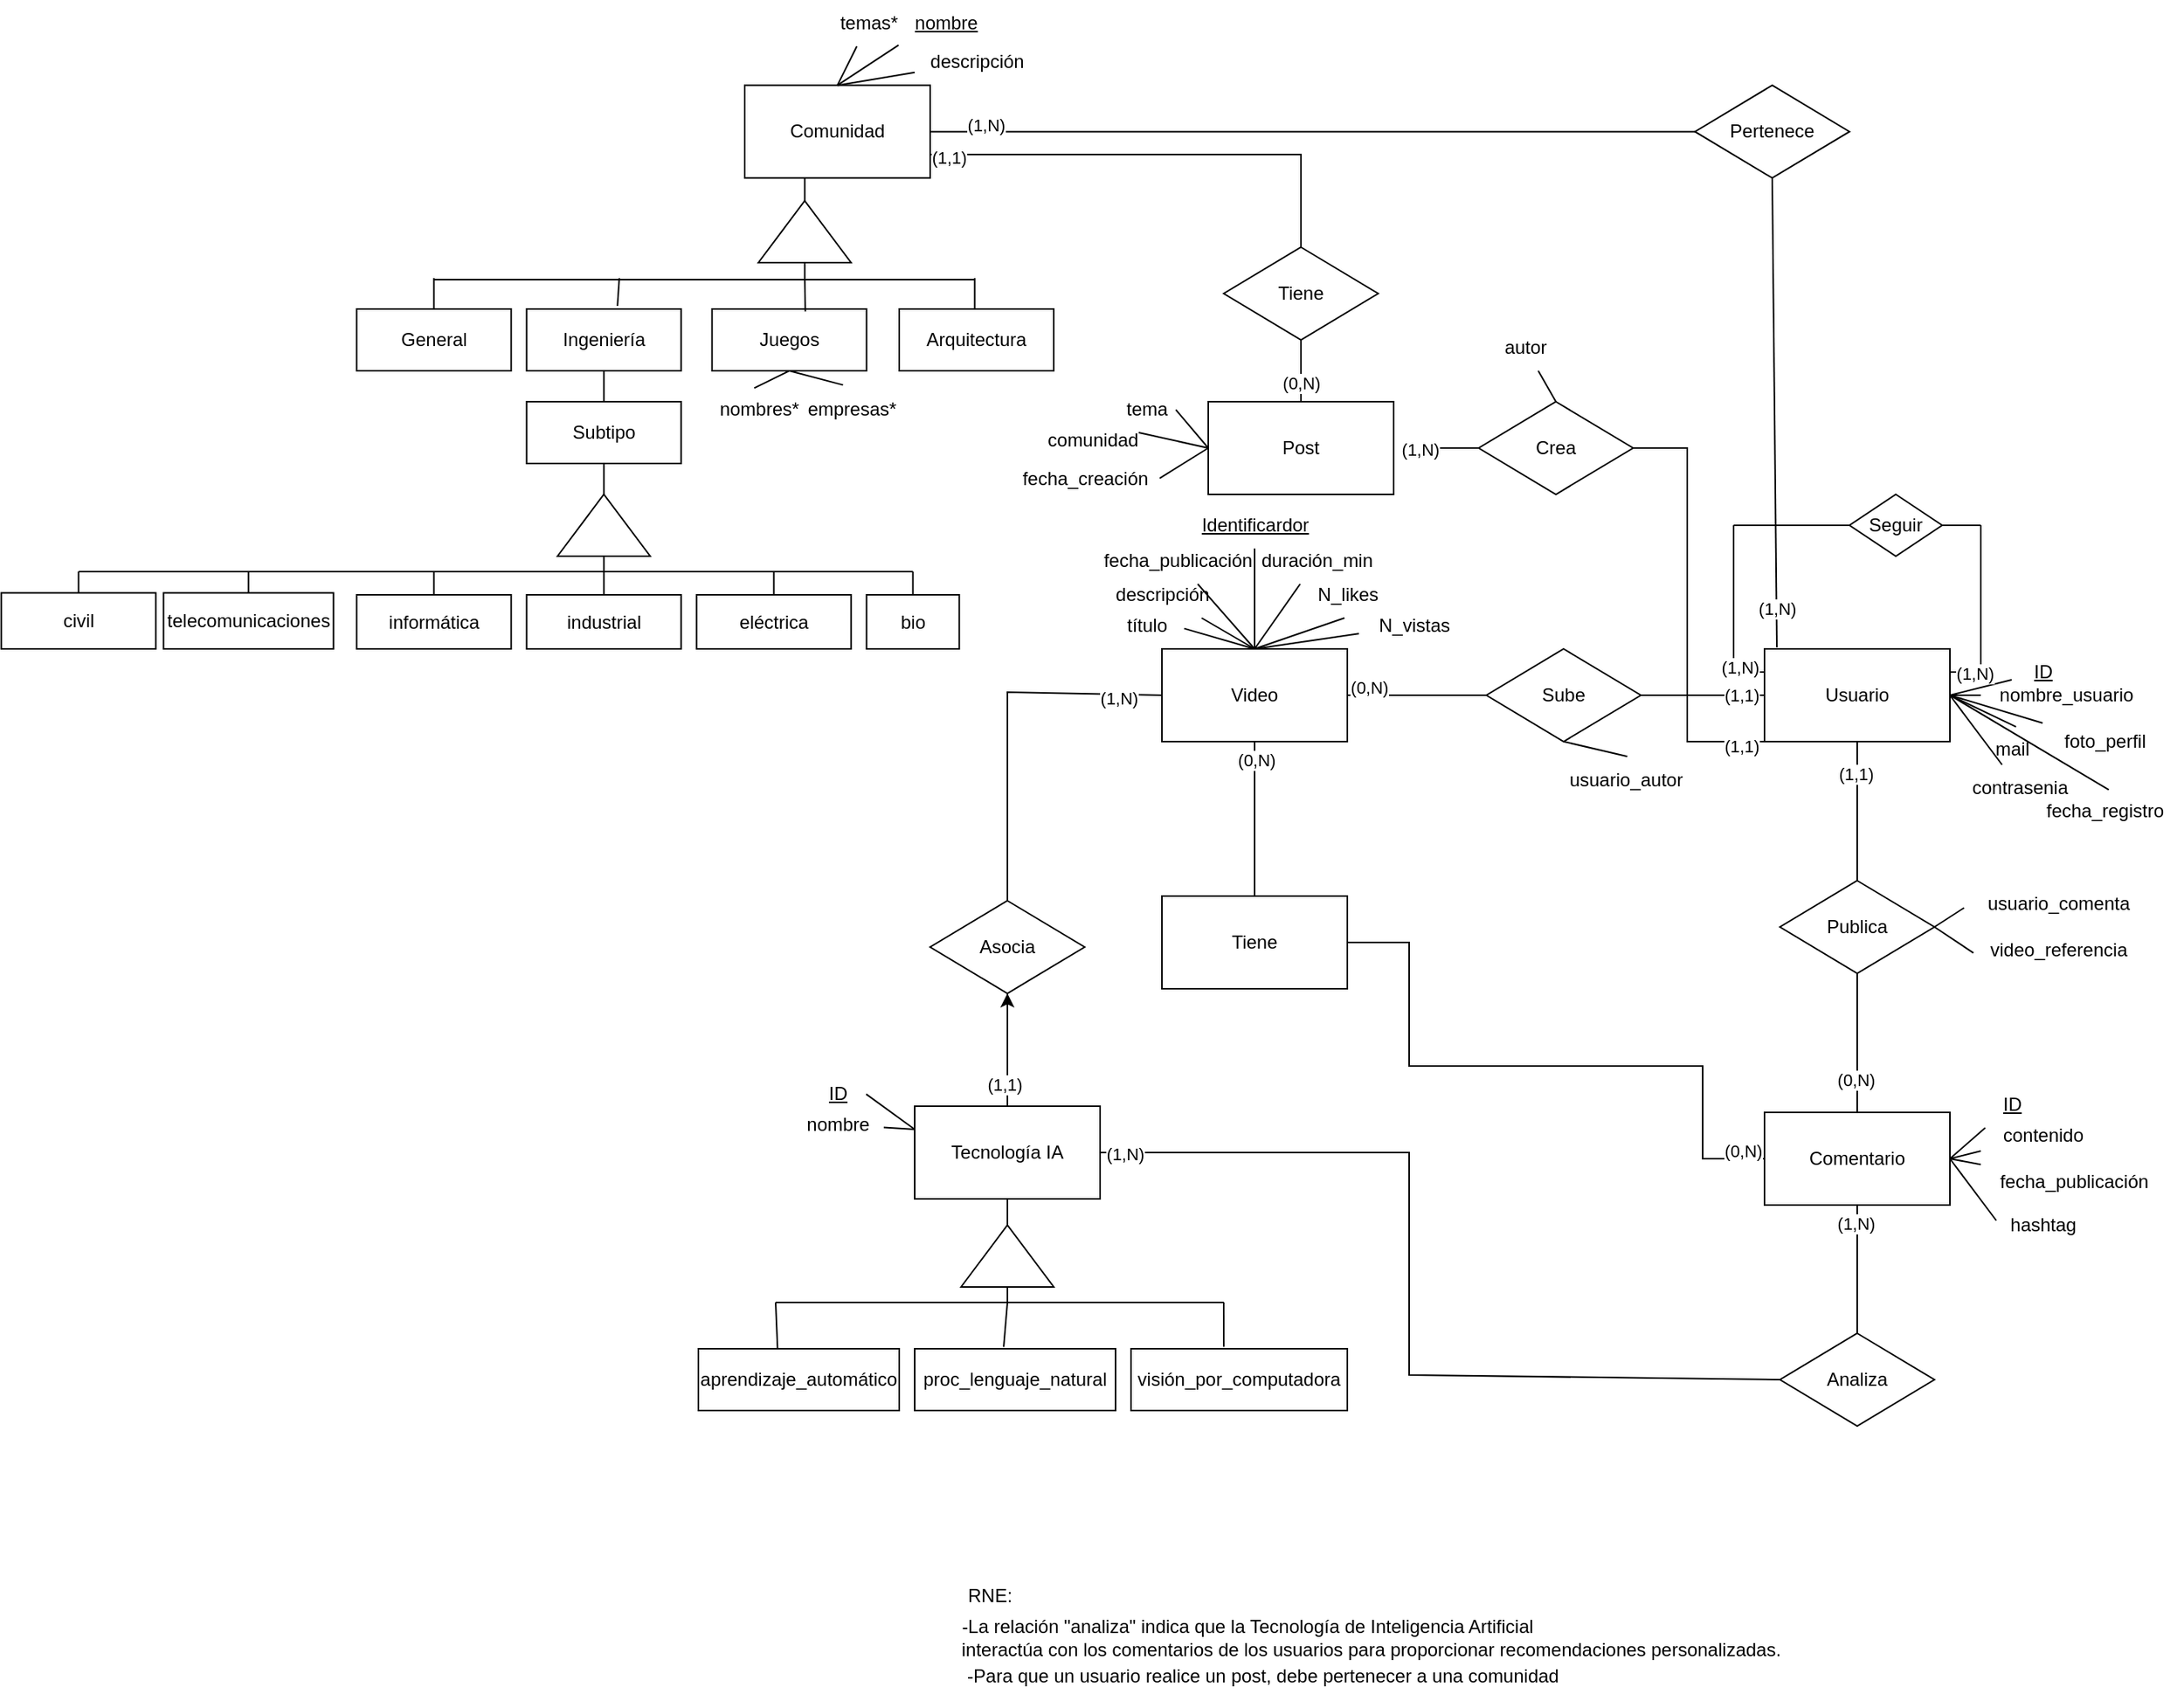 <mxfile version="22.0.2" type="device">
  <diagram name="Page-1" id="o6HKFpYGpqkYydUImDdf">
    <mxGraphModel dx="2673" dy="1966" grid="1" gridSize="10" guides="1" tooltips="1" connect="1" arrows="1" fold="1" page="1" pageScale="1" pageWidth="850" pageHeight="1100" math="0" shadow="0">
      <root>
        <mxCell id="0" />
        <mxCell id="1" parent="0" />
        <mxCell id="T-iTZoqoEmn4fAsOMN-X-1" value="Usuario" style="whiteSpace=wrap;html=1;" parent="1" vertex="1">
          <mxGeometry x="590" y="130" width="120" height="60" as="geometry" />
        </mxCell>
        <mxCell id="T-iTZoqoEmn4fAsOMN-X-2" value="Video" style="whiteSpace=wrap;html=1;" parent="1" vertex="1">
          <mxGeometry x="200" y="130" width="120" height="60" as="geometry" />
        </mxCell>
        <mxCell id="T-iTZoqoEmn4fAsOMN-X-4" value="" style="endArrow=none;html=1;rounded=0;exitX=1;exitY=0.5;exitDx=0;exitDy=0;" parent="1" source="T-iTZoqoEmn4fAsOMN-X-5" edge="1">
          <mxGeometry width="50" height="50" relative="1" as="geometry">
            <mxPoint x="520" y="160" as="sourcePoint" />
            <mxPoint x="590" y="160" as="targetPoint" />
          </mxGeometry>
        </mxCell>
        <mxCell id="T-iTZoqoEmn4fAsOMN-X-22" value="(1,1)" style="edgeLabel;html=1;align=center;verticalAlign=middle;resizable=0;points=[];" parent="T-iTZoqoEmn4fAsOMN-X-4" vertex="1" connectable="0">
          <mxGeometry x="0.63" relative="1" as="geometry">
            <mxPoint as="offset" />
          </mxGeometry>
        </mxCell>
        <mxCell id="T-iTZoqoEmn4fAsOMN-X-5" value="Sube" style="rhombus;whiteSpace=wrap;html=1;" parent="1" vertex="1">
          <mxGeometry x="410" y="130" width="100" height="60" as="geometry" />
        </mxCell>
        <mxCell id="T-iTZoqoEmn4fAsOMN-X-6" value="" style="endArrow=none;html=1;rounded=0;entryX=0;entryY=0.5;entryDx=0;entryDy=0;" parent="1" target="T-iTZoqoEmn4fAsOMN-X-5" edge="1">
          <mxGeometry width="50" height="50" relative="1" as="geometry">
            <mxPoint x="320" y="160" as="sourcePoint" />
            <mxPoint x="350" y="158" as="targetPoint" />
          </mxGeometry>
        </mxCell>
        <mxCell id="T-iTZoqoEmn4fAsOMN-X-21" value="(0,N)" style="edgeLabel;html=1;align=center;verticalAlign=middle;resizable=0;points=[];" parent="T-iTZoqoEmn4fAsOMN-X-6" vertex="1" connectable="0">
          <mxGeometry x="-0.684" y="5" relative="1" as="geometry">
            <mxPoint as="offset" />
          </mxGeometry>
        </mxCell>
        <mxCell id="T-iTZoqoEmn4fAsOMN-X-7" value="&lt;u&gt;ID&lt;/u&gt;" style="text;html=1;align=center;verticalAlign=middle;resizable=0;points=[];autosize=1;strokeColor=none;fillColor=none;" parent="1" vertex="1">
          <mxGeometry x="750" y="130" width="40" height="30" as="geometry" />
        </mxCell>
        <mxCell id="T-iTZoqoEmn4fAsOMN-X-8" value="nombre_usuario" style="text;html=1;align=center;verticalAlign=middle;resizable=0;points=[];autosize=1;strokeColor=none;fillColor=none;" parent="1" vertex="1">
          <mxGeometry x="730" y="145" width="110" height="30" as="geometry" />
        </mxCell>
        <mxCell id="T-iTZoqoEmn4fAsOMN-X-9" value="mail" style="text;html=1;align=center;verticalAlign=middle;resizable=0;points=[];autosize=1;strokeColor=none;fillColor=none;" parent="1" vertex="1">
          <mxGeometry x="725" y="180" width="50" height="30" as="geometry" />
        </mxCell>
        <mxCell id="T-iTZoqoEmn4fAsOMN-X-10" value="contrasenia" style="text;html=1;align=center;verticalAlign=middle;resizable=0;points=[];autosize=1;strokeColor=none;fillColor=none;" parent="1" vertex="1">
          <mxGeometry x="710" y="205" width="90" height="30" as="geometry" />
        </mxCell>
        <mxCell id="T-iTZoqoEmn4fAsOMN-X-11" value="fecha_registro" style="text;html=1;align=center;verticalAlign=middle;resizable=0;points=[];autosize=1;strokeColor=none;fillColor=none;" parent="1" vertex="1">
          <mxGeometry x="760" y="220" width="100" height="30" as="geometry" />
        </mxCell>
        <mxCell id="T-iTZoqoEmn4fAsOMN-X-12" value="foto_perfil" style="text;html=1;align=center;verticalAlign=middle;resizable=0;points=[];autosize=1;strokeColor=none;fillColor=none;" parent="1" vertex="1">
          <mxGeometry x="770" y="175" width="80" height="30" as="geometry" />
        </mxCell>
        <mxCell id="T-iTZoqoEmn4fAsOMN-X-13" value="" style="endArrow=none;html=1;rounded=0;entryX=1;entryY=0.5;entryDx=0;entryDy=0;" parent="1" source="T-iTZoqoEmn4fAsOMN-X-7" target="T-iTZoqoEmn4fAsOMN-X-1" edge="1">
          <mxGeometry width="50" height="50" relative="1" as="geometry">
            <mxPoint x="470" y="360" as="sourcePoint" />
            <mxPoint x="520" y="310" as="targetPoint" />
          </mxGeometry>
        </mxCell>
        <mxCell id="T-iTZoqoEmn4fAsOMN-X-14" value="" style="endArrow=none;html=1;rounded=0;entryX=1;entryY=0.5;entryDx=0;entryDy=0;" parent="1" source="T-iTZoqoEmn4fAsOMN-X-8" target="T-iTZoqoEmn4fAsOMN-X-1" edge="1">
          <mxGeometry width="50" height="50" relative="1" as="geometry">
            <mxPoint x="470" y="360" as="sourcePoint" />
            <mxPoint x="520" y="310" as="targetPoint" />
          </mxGeometry>
        </mxCell>
        <mxCell id="T-iTZoqoEmn4fAsOMN-X-15" value="" style="endArrow=none;html=1;rounded=0;entryX=1;entryY=0.5;entryDx=0;entryDy=0;exitX=0.556;exitY=0.013;exitDx=0;exitDy=0;exitPerimeter=0;" parent="1" source="T-iTZoqoEmn4fAsOMN-X-9" target="T-iTZoqoEmn4fAsOMN-X-1" edge="1">
          <mxGeometry width="50" height="50" relative="1" as="geometry">
            <mxPoint x="470" y="360" as="sourcePoint" />
            <mxPoint x="520" y="310" as="targetPoint" />
          </mxGeometry>
        </mxCell>
        <mxCell id="T-iTZoqoEmn4fAsOMN-X-17" value="" style="endArrow=none;html=1;rounded=0;entryX=1;entryY=0.5;entryDx=0;entryDy=0;" parent="1" source="T-iTZoqoEmn4fAsOMN-X-10" target="T-iTZoqoEmn4fAsOMN-X-1" edge="1">
          <mxGeometry width="50" height="50" relative="1" as="geometry">
            <mxPoint x="470" y="360" as="sourcePoint" />
            <mxPoint x="520" y="310" as="targetPoint" />
          </mxGeometry>
        </mxCell>
        <mxCell id="T-iTZoqoEmn4fAsOMN-X-18" value="" style="endArrow=none;html=1;rounded=0;entryX=1;entryY=0.5;entryDx=0;entryDy=0;" parent="1" source="T-iTZoqoEmn4fAsOMN-X-12" target="T-iTZoqoEmn4fAsOMN-X-1" edge="1">
          <mxGeometry width="50" height="50" relative="1" as="geometry">
            <mxPoint x="470" y="360" as="sourcePoint" />
            <mxPoint x="520" y="310" as="targetPoint" />
          </mxGeometry>
        </mxCell>
        <mxCell id="T-iTZoqoEmn4fAsOMN-X-19" value="" style="endArrow=none;html=1;rounded=0;entryX=1;entryY=0.5;entryDx=0;entryDy=0;exitX=0.528;exitY=0.04;exitDx=0;exitDy=0;exitPerimeter=0;" parent="1" source="T-iTZoqoEmn4fAsOMN-X-11" target="T-iTZoqoEmn4fAsOMN-X-1" edge="1">
          <mxGeometry width="50" height="50" relative="1" as="geometry">
            <mxPoint x="660" y="360" as="sourcePoint" />
            <mxPoint x="710" y="310" as="targetPoint" />
          </mxGeometry>
        </mxCell>
        <mxCell id="T-iTZoqoEmn4fAsOMN-X-23" value="&lt;u&gt;Identificardor&lt;/u&gt;" style="text;html=1;align=center;verticalAlign=middle;resizable=0;points=[];autosize=1;strokeColor=none;fillColor=none;" parent="1" vertex="1">
          <mxGeometry x="215" y="35" width="90" height="30" as="geometry" />
        </mxCell>
        <mxCell id="T-iTZoqoEmn4fAsOMN-X-24" value="título" style="text;html=1;align=center;verticalAlign=middle;resizable=0;points=[];autosize=1;strokeColor=none;fillColor=none;" parent="1" vertex="1">
          <mxGeometry x="165" y="100" width="50" height="30" as="geometry" />
        </mxCell>
        <mxCell id="T-iTZoqoEmn4fAsOMN-X-25" value="descripción" style="text;html=1;align=center;verticalAlign=middle;resizable=0;points=[];autosize=1;strokeColor=none;fillColor=none;" parent="1" vertex="1">
          <mxGeometry x="160" y="80" width="80" height="30" as="geometry" />
        </mxCell>
        <mxCell id="T-iTZoqoEmn4fAsOMN-X-26" value="fecha_publicación" style="text;html=1;align=center;verticalAlign=middle;resizable=0;points=[];autosize=1;strokeColor=none;fillColor=none;" parent="1" vertex="1">
          <mxGeometry x="150" y="58" width="120" height="30" as="geometry" />
        </mxCell>
        <mxCell id="T-iTZoqoEmn4fAsOMN-X-27" value="duración_min" style="text;html=1;align=center;verticalAlign=middle;resizable=0;points=[];autosize=1;strokeColor=none;fillColor=none;" parent="1" vertex="1">
          <mxGeometry x="250" y="58" width="100" height="30" as="geometry" />
        </mxCell>
        <mxCell id="T-iTZoqoEmn4fAsOMN-X-28" value="N_vistas" style="text;html=1;align=center;verticalAlign=middle;resizable=0;points=[];autosize=1;strokeColor=none;fillColor=none;" parent="1" vertex="1">
          <mxGeometry x="327.5" y="100" width="70" height="30" as="geometry" />
        </mxCell>
        <mxCell id="T-iTZoqoEmn4fAsOMN-X-29" value="N_likes" style="text;html=1;align=center;verticalAlign=middle;resizable=0;points=[];autosize=1;strokeColor=none;fillColor=none;" parent="1" vertex="1">
          <mxGeometry x="290" y="80" width="60" height="30" as="geometry" />
        </mxCell>
        <mxCell id="T-iTZoqoEmn4fAsOMN-X-30" value="usuario_autor" style="text;html=1;align=center;verticalAlign=middle;resizable=0;points=[];autosize=1;strokeColor=none;fillColor=none;" parent="1" vertex="1">
          <mxGeometry x="450" y="200" width="100" height="30" as="geometry" />
        </mxCell>
        <mxCell id="T-iTZoqoEmn4fAsOMN-X-31" value="" style="endArrow=none;html=1;rounded=0;entryX=0.5;entryY=0;entryDx=0;entryDy=0;" parent="1" source="T-iTZoqoEmn4fAsOMN-X-23" target="T-iTZoqoEmn4fAsOMN-X-2" edge="1">
          <mxGeometry width="50" height="50" relative="1" as="geometry">
            <mxPoint x="380" y="358" as="sourcePoint" />
            <mxPoint x="200" y="158" as="targetPoint" />
          </mxGeometry>
        </mxCell>
        <mxCell id="T-iTZoqoEmn4fAsOMN-X-32" value="" style="endArrow=none;html=1;rounded=0;entryX=0.5;entryY=0;entryDx=0;entryDy=0;exitX=0.988;exitY=0.56;exitDx=0;exitDy=0;exitPerimeter=0;" parent="1" source="T-iTZoqoEmn4fAsOMN-X-24" target="T-iTZoqoEmn4fAsOMN-X-2" edge="1">
          <mxGeometry width="50" height="50" relative="1" as="geometry">
            <mxPoint x="160" y="118" as="sourcePoint" />
            <mxPoint x="200" y="158" as="targetPoint" />
          </mxGeometry>
        </mxCell>
        <mxCell id="T-iTZoqoEmn4fAsOMN-X-33" value="" style="endArrow=none;html=1;rounded=0;entryX=0.5;entryY=0;entryDx=0;entryDy=0;" parent="1" source="T-iTZoqoEmn4fAsOMN-X-25" target="T-iTZoqoEmn4fAsOMN-X-2" edge="1">
          <mxGeometry width="50" height="50" relative="1" as="geometry">
            <mxPoint x="159" y="135" as="sourcePoint" />
            <mxPoint x="200" y="158" as="targetPoint" />
          </mxGeometry>
        </mxCell>
        <mxCell id="T-iTZoqoEmn4fAsOMN-X-34" value="" style="endArrow=none;html=1;rounded=0;entryX=0.5;entryY=0;entryDx=0;entryDy=0;" parent="1" source="T-iTZoqoEmn4fAsOMN-X-26" target="T-iTZoqoEmn4fAsOMN-X-2" edge="1">
          <mxGeometry width="50" height="50" relative="1" as="geometry">
            <mxPoint x="170" y="159" as="sourcePoint" />
            <mxPoint x="200" y="158" as="targetPoint" />
          </mxGeometry>
        </mxCell>
        <mxCell id="T-iTZoqoEmn4fAsOMN-X-35" value="" style="endArrow=none;html=1;rounded=0;" parent="1" source="T-iTZoqoEmn4fAsOMN-X-27" edge="1">
          <mxGeometry width="50" height="50" relative="1" as="geometry">
            <mxPoint x="160" y="118" as="sourcePoint" />
            <mxPoint x="260" y="130" as="targetPoint" />
          </mxGeometry>
        </mxCell>
        <mxCell id="T-iTZoqoEmn4fAsOMN-X-36" value="" style="endArrow=none;html=1;rounded=0;" parent="1" source="T-iTZoqoEmn4fAsOMN-X-28" edge="1">
          <mxGeometry width="50" height="50" relative="1" as="geometry">
            <mxPoint x="157" y="198" as="sourcePoint" />
            <mxPoint x="260" y="130" as="targetPoint" />
          </mxGeometry>
        </mxCell>
        <mxCell id="T-iTZoqoEmn4fAsOMN-X-37" value="" style="endArrow=none;html=1;rounded=0;entryX=0.5;entryY=0;entryDx=0;entryDy=0;exitX=0.469;exitY=1;exitDx=0;exitDy=0;exitPerimeter=0;" parent="1" source="T-iTZoqoEmn4fAsOMN-X-29" target="T-iTZoqoEmn4fAsOMN-X-2" edge="1">
          <mxGeometry width="50" height="50" relative="1" as="geometry">
            <mxPoint x="170" y="228" as="sourcePoint" />
            <mxPoint x="200" y="158" as="targetPoint" />
          </mxGeometry>
        </mxCell>
        <mxCell id="T-iTZoqoEmn4fAsOMN-X-39" value="" style="endArrow=none;html=1;rounded=0;entryX=0.5;entryY=1;entryDx=0;entryDy=0;exitX=0.512;exitY=-0.013;exitDx=0;exitDy=0;exitPerimeter=0;" parent="1" source="T-iTZoqoEmn4fAsOMN-X-30" target="T-iTZoqoEmn4fAsOMN-X-5" edge="1">
          <mxGeometry width="50" height="50" relative="1" as="geometry">
            <mxPoint x="380" y="360" as="sourcePoint" />
            <mxPoint x="430" y="310" as="targetPoint" />
          </mxGeometry>
        </mxCell>
        <mxCell id="T-iTZoqoEmn4fAsOMN-X-40" value="Comentario" style="whiteSpace=wrap;html=1;" parent="1" vertex="1">
          <mxGeometry x="590" y="430" width="120" height="60" as="geometry" />
        </mxCell>
        <mxCell id="T-iTZoqoEmn4fAsOMN-X-41" value="&lt;u&gt;ID&lt;/u&gt;" style="text;html=1;align=center;verticalAlign=middle;resizable=0;points=[];autosize=1;strokeColor=none;fillColor=none;" parent="1" vertex="1">
          <mxGeometry x="730" y="410" width="40" height="30" as="geometry" />
        </mxCell>
        <mxCell id="T-iTZoqoEmn4fAsOMN-X-42" value="contenido" style="text;html=1;align=center;verticalAlign=middle;resizable=0;points=[];autosize=1;strokeColor=none;fillColor=none;" parent="1" vertex="1">
          <mxGeometry x="730" y="430" width="80" height="30" as="geometry" />
        </mxCell>
        <mxCell id="T-iTZoqoEmn4fAsOMN-X-43" value="fecha_publicación" style="text;html=1;align=center;verticalAlign=middle;resizable=0;points=[];autosize=1;strokeColor=none;fillColor=none;" parent="1" vertex="1">
          <mxGeometry x="730" y="460" width="120" height="30" as="geometry" />
        </mxCell>
        <mxCell id="T-iTZoqoEmn4fAsOMN-X-46" value="" style="endArrow=none;html=1;rounded=0;exitX=0.5;exitY=0;exitDx=0;exitDy=0;entryX=0.5;entryY=1;entryDx=0;entryDy=0;" parent="1" source="T-iTZoqoEmn4fAsOMN-X-48" target="T-iTZoqoEmn4fAsOMN-X-1" edge="1">
          <mxGeometry width="50" height="50" relative="1" as="geometry">
            <mxPoint x="460" y="310" as="sourcePoint" />
            <mxPoint x="654" y="233" as="targetPoint" />
          </mxGeometry>
        </mxCell>
        <mxCell id="T-iTZoqoEmn4fAsOMN-X-53" value="(1,1)" style="edgeLabel;html=1;align=center;verticalAlign=middle;resizable=0;points=[];" parent="T-iTZoqoEmn4fAsOMN-X-46" vertex="1" connectable="0">
          <mxGeometry x="0.544" y="1" relative="1" as="geometry">
            <mxPoint as="offset" />
          </mxGeometry>
        </mxCell>
        <mxCell id="T-iTZoqoEmn4fAsOMN-X-48" value="Publica" style="rhombus;whiteSpace=wrap;html=1;" parent="1" vertex="1">
          <mxGeometry x="600" y="280" width="100" height="60" as="geometry" />
        </mxCell>
        <mxCell id="T-iTZoqoEmn4fAsOMN-X-49" value="" style="endArrow=none;html=1;rounded=0;entryX=0.5;entryY=1;entryDx=0;entryDy=0;exitX=0.5;exitY=0;exitDx=0;exitDy=0;" parent="1" source="T-iTZoqoEmn4fAsOMN-X-40" target="T-iTZoqoEmn4fAsOMN-X-48" edge="1">
          <mxGeometry width="50" height="50" relative="1" as="geometry">
            <mxPoint x="575" y="390" as="sourcePoint" />
            <mxPoint x="625" y="340" as="targetPoint" />
          </mxGeometry>
        </mxCell>
        <mxCell id="T-iTZoqoEmn4fAsOMN-X-54" value="(0,N)" style="edgeLabel;html=1;align=center;verticalAlign=middle;resizable=0;points=[];" parent="T-iTZoqoEmn4fAsOMN-X-49" vertex="1" connectable="0">
          <mxGeometry x="-0.536" y="1" relative="1" as="geometry">
            <mxPoint as="offset" />
          </mxGeometry>
        </mxCell>
        <mxCell id="T-iTZoqoEmn4fAsOMN-X-50" value="" style="endArrow=none;html=1;rounded=0;exitX=1;exitY=0.5;exitDx=0;exitDy=0;" parent="1" source="T-iTZoqoEmn4fAsOMN-X-40" target="T-iTZoqoEmn4fAsOMN-X-41" edge="1">
          <mxGeometry width="50" height="50" relative="1" as="geometry">
            <mxPoint x="575" y="390" as="sourcePoint" />
            <mxPoint x="625" y="340" as="targetPoint" />
          </mxGeometry>
        </mxCell>
        <mxCell id="T-iTZoqoEmn4fAsOMN-X-51" value="" style="endArrow=none;html=1;rounded=0;exitX=1;exitY=0.5;exitDx=0;exitDy=0;" parent="1" source="T-iTZoqoEmn4fAsOMN-X-40" target="T-iTZoqoEmn4fAsOMN-X-42" edge="1">
          <mxGeometry width="50" height="50" relative="1" as="geometry">
            <mxPoint x="575" y="390" as="sourcePoint" />
            <mxPoint x="625" y="340" as="targetPoint" />
          </mxGeometry>
        </mxCell>
        <mxCell id="T-iTZoqoEmn4fAsOMN-X-52" value="" style="endArrow=none;html=1;rounded=0;exitX=1;exitY=0.5;exitDx=0;exitDy=0;" parent="1" source="T-iTZoqoEmn4fAsOMN-X-40" target="T-iTZoqoEmn4fAsOMN-X-43" edge="1">
          <mxGeometry width="50" height="50" relative="1" as="geometry">
            <mxPoint x="575" y="390" as="sourcePoint" />
            <mxPoint x="734" y="470" as="targetPoint" />
          </mxGeometry>
        </mxCell>
        <mxCell id="T-iTZoqoEmn4fAsOMN-X-55" value="usuario_comenta" style="text;html=1;align=center;verticalAlign=middle;resizable=0;points=[];autosize=1;strokeColor=none;fillColor=none;" parent="1" vertex="1">
          <mxGeometry x="720" y="280" width="120" height="30" as="geometry" />
        </mxCell>
        <mxCell id="T-iTZoqoEmn4fAsOMN-X-56" value="video_referencia" style="text;html=1;align=center;verticalAlign=middle;resizable=0;points=[];autosize=1;strokeColor=none;fillColor=none;" parent="1" vertex="1">
          <mxGeometry x="725" y="310" width="110" height="30" as="geometry" />
        </mxCell>
        <mxCell id="T-iTZoqoEmn4fAsOMN-X-57" value="" style="endArrow=none;html=1;rounded=0;exitX=1;exitY=0.5;exitDx=0;exitDy=0;entryX=-0.007;entryY=0.587;entryDx=0;entryDy=0;entryPerimeter=0;" parent="1" source="T-iTZoqoEmn4fAsOMN-X-48" target="T-iTZoqoEmn4fAsOMN-X-55" edge="1">
          <mxGeometry width="50" height="50" relative="1" as="geometry">
            <mxPoint x="575" y="350" as="sourcePoint" />
            <mxPoint x="734" y="300" as="targetPoint" />
            <Array as="points" />
          </mxGeometry>
        </mxCell>
        <mxCell id="T-iTZoqoEmn4fAsOMN-X-58" value="" style="endArrow=none;html=1;rounded=0;exitX=1;exitY=0.5;exitDx=0;exitDy=0;entryX=0.002;entryY=0.56;entryDx=0;entryDy=0;entryPerimeter=0;" parent="1" source="T-iTZoqoEmn4fAsOMN-X-48" target="T-iTZoqoEmn4fAsOMN-X-56" edge="1">
          <mxGeometry width="50" height="50" relative="1" as="geometry">
            <mxPoint x="710" y="320" as="sourcePoint" />
            <mxPoint x="728" y="320" as="targetPoint" />
          </mxGeometry>
        </mxCell>
        <mxCell id="T-iTZoqoEmn4fAsOMN-X-59" value="Seguir" style="rhombus;whiteSpace=wrap;html=1;" parent="1" vertex="1">
          <mxGeometry x="645" y="30" width="60" height="40" as="geometry" />
        </mxCell>
        <mxCell id="T-iTZoqoEmn4fAsOMN-X-60" value="" style="endArrow=none;html=1;rounded=0;entryX=0;entryY=0.25;entryDx=0;entryDy=0;" parent="1" target="T-iTZoqoEmn4fAsOMN-X-1" edge="1">
          <mxGeometry width="50" height="50" relative="1" as="geometry">
            <mxPoint x="570" y="50" as="sourcePoint" />
            <mxPoint x="430" y="310" as="targetPoint" />
            <Array as="points">
              <mxPoint x="570" y="145" />
            </Array>
          </mxGeometry>
        </mxCell>
        <mxCell id="T-iTZoqoEmn4fAsOMN-X-64" value="(1,N)" style="edgeLabel;html=1;align=center;verticalAlign=middle;resizable=0;points=[];" parent="T-iTZoqoEmn4fAsOMN-X-60" vertex="1" connectable="0">
          <mxGeometry x="0.722" y="3" relative="1" as="geometry">
            <mxPoint as="offset" />
          </mxGeometry>
        </mxCell>
        <mxCell id="T-iTZoqoEmn4fAsOMN-X-61" value="" style="endArrow=none;html=1;rounded=0;entryX=0;entryY=0.5;entryDx=0;entryDy=0;" parent="1" target="T-iTZoqoEmn4fAsOMN-X-59" edge="1">
          <mxGeometry width="50" height="50" relative="1" as="geometry">
            <mxPoint x="570" y="50" as="sourcePoint" />
            <mxPoint x="660" y="70" as="targetPoint" />
          </mxGeometry>
        </mxCell>
        <mxCell id="T-iTZoqoEmn4fAsOMN-X-62" value="" style="endArrow=none;html=1;rounded=0;exitX=1;exitY=0.25;exitDx=0;exitDy=0;" parent="1" source="T-iTZoqoEmn4fAsOMN-X-1" edge="1">
          <mxGeometry width="50" height="50" relative="1" as="geometry">
            <mxPoint x="500" y="360" as="sourcePoint" />
            <mxPoint x="730" y="50" as="targetPoint" />
            <Array as="points">
              <mxPoint x="730" y="145" />
            </Array>
          </mxGeometry>
        </mxCell>
        <mxCell id="T-iTZoqoEmn4fAsOMN-X-65" value="(1,N)" style="edgeLabel;html=1;align=center;verticalAlign=middle;resizable=0;points=[];" parent="T-iTZoqoEmn4fAsOMN-X-62" vertex="1" connectable="0">
          <mxGeometry x="-0.722" y="-1" relative="1" as="geometry">
            <mxPoint as="offset" />
          </mxGeometry>
        </mxCell>
        <mxCell id="T-iTZoqoEmn4fAsOMN-X-63" value="" style="endArrow=none;html=1;rounded=0;exitX=1;exitY=0.5;exitDx=0;exitDy=0;" parent="1" source="T-iTZoqoEmn4fAsOMN-X-59" edge="1">
          <mxGeometry width="50" height="50" relative="1" as="geometry">
            <mxPoint x="500" y="260" as="sourcePoint" />
            <mxPoint x="730" y="50" as="targetPoint" />
          </mxGeometry>
        </mxCell>
        <mxCell id="UYNF8Fr2R69Jfh5sCInO-29" value="" style="edgeStyle=orthogonalEdgeStyle;rounded=0;orthogonalLoop=1;jettySize=auto;html=1;" parent="1" source="T-iTZoqoEmn4fAsOMN-X-66" target="T-iTZoqoEmn4fAsOMN-X-77" edge="1">
          <mxGeometry relative="1" as="geometry" />
        </mxCell>
        <mxCell id="T-iTZoqoEmn4fAsOMN-X-66" value="Tecnología IA" style="whiteSpace=wrap;html=1;" parent="1" vertex="1">
          <mxGeometry x="40" y="426" width="120" height="60" as="geometry" />
        </mxCell>
        <mxCell id="T-iTZoqoEmn4fAsOMN-X-67" value="&lt;u&gt;ID&lt;/u&gt;" style="text;html=1;align=center;verticalAlign=middle;resizable=0;points=[];autosize=1;strokeColor=none;fillColor=none;" parent="1" vertex="1">
          <mxGeometry x="-30" y="403" width="40" height="30" as="geometry" />
        </mxCell>
        <mxCell id="T-iTZoqoEmn4fAsOMN-X-68" value="nombre" style="text;html=1;align=center;verticalAlign=middle;resizable=0;points=[];autosize=1;strokeColor=none;fillColor=none;" parent="1" vertex="1">
          <mxGeometry x="-40" y="423" width="60" height="30" as="geometry" />
        </mxCell>
        <mxCell id="T-iTZoqoEmn4fAsOMN-X-69" value="" style="triangle;whiteSpace=wrap;html=1;rotation=-90;" parent="1" vertex="1">
          <mxGeometry x="80" y="493" width="40" height="60" as="geometry" />
        </mxCell>
        <mxCell id="T-iTZoqoEmn4fAsOMN-X-71" value="aprendizaje_automático" style="whiteSpace=wrap;html=1;" parent="1" vertex="1">
          <mxGeometry x="-100" y="583" width="130" height="40" as="geometry" />
        </mxCell>
        <mxCell id="T-iTZoqoEmn4fAsOMN-X-73" value="proc_lenguaje_natural" style="whiteSpace=wrap;html=1;" parent="1" vertex="1">
          <mxGeometry x="40" y="583" width="130" height="40" as="geometry" />
        </mxCell>
        <mxCell id="T-iTZoqoEmn4fAsOMN-X-74" value="visión_por_computadora" style="whiteSpace=wrap;html=1;" parent="1" vertex="1">
          <mxGeometry x="180" y="583" width="140" height="40" as="geometry" />
        </mxCell>
        <mxCell id="T-iTZoqoEmn4fAsOMN-X-75" value="" style="endArrow=none;html=1;rounded=0;entryX=0;entryY=0.5;entryDx=0;entryDy=0;exitX=0.5;exitY=0;exitDx=0;exitDy=0;" parent="1" source="T-iTZoqoEmn4fAsOMN-X-77" target="T-iTZoqoEmn4fAsOMN-X-2" edge="1">
          <mxGeometry width="50" height="50" relative="1" as="geometry">
            <mxPoint x="170" y="268" as="sourcePoint" />
            <mxPoint x="140" y="158" as="targetPoint" />
            <Array as="points">
              <mxPoint x="100" y="158" />
            </Array>
          </mxGeometry>
        </mxCell>
        <mxCell id="T-iTZoqoEmn4fAsOMN-X-89" value="(1,N)" style="edgeLabel;html=1;align=center;verticalAlign=middle;resizable=0;points=[];" parent="T-iTZoqoEmn4fAsOMN-X-75" vertex="1" connectable="0">
          <mxGeometry x="0.756" y="-2" relative="1" as="geometry">
            <mxPoint as="offset" />
          </mxGeometry>
        </mxCell>
        <mxCell id="T-iTZoqoEmn4fAsOMN-X-77" value="Asocia" style="rhombus;whiteSpace=wrap;html=1;" parent="1" vertex="1">
          <mxGeometry x="50" y="293" width="100" height="60" as="geometry" />
        </mxCell>
        <mxCell id="T-iTZoqoEmn4fAsOMN-X-78" value="" style="endArrow=none;html=1;rounded=0;entryX=0.5;entryY=1;entryDx=0;entryDy=0;exitX=0.5;exitY=0;exitDx=0;exitDy=0;" parent="1" source="T-iTZoqoEmn4fAsOMN-X-66" target="T-iTZoqoEmn4fAsOMN-X-77" edge="1">
          <mxGeometry width="50" height="50" relative="1" as="geometry">
            <mxPoint x="210" y="393" as="sourcePoint" />
            <mxPoint x="260" y="343" as="targetPoint" />
          </mxGeometry>
        </mxCell>
        <mxCell id="T-iTZoqoEmn4fAsOMN-X-88" value="(1,1)" style="edgeLabel;html=1;align=center;verticalAlign=middle;resizable=0;points=[];" parent="T-iTZoqoEmn4fAsOMN-X-78" vertex="1" connectable="0">
          <mxGeometry x="-0.6" y="2" relative="1" as="geometry">
            <mxPoint as="offset" />
          </mxGeometry>
        </mxCell>
        <mxCell id="T-iTZoqoEmn4fAsOMN-X-79" value="" style="endArrow=none;html=1;rounded=0;exitX=0;exitY=0.25;exitDx=0;exitDy=0;entryX=0.965;entryY=0.507;entryDx=0;entryDy=0;entryPerimeter=0;" parent="1" source="T-iTZoqoEmn4fAsOMN-X-66" target="T-iTZoqoEmn4fAsOMN-X-67" edge="1">
          <mxGeometry width="50" height="50" relative="1" as="geometry">
            <mxPoint x="210" y="393" as="sourcePoint" />
            <mxPoint x="260" y="343" as="targetPoint" />
          </mxGeometry>
        </mxCell>
        <mxCell id="T-iTZoqoEmn4fAsOMN-X-80" value="" style="endArrow=none;html=1;rounded=0;exitX=0;exitY=0.25;exitDx=0;exitDy=0;" parent="1" source="T-iTZoqoEmn4fAsOMN-X-66" target="T-iTZoqoEmn4fAsOMN-X-68" edge="1">
          <mxGeometry width="50" height="50" relative="1" as="geometry">
            <mxPoint x="210" y="393" as="sourcePoint" />
            <mxPoint x="260" y="343" as="targetPoint" />
          </mxGeometry>
        </mxCell>
        <mxCell id="T-iTZoqoEmn4fAsOMN-X-81" value="" style="endArrow=none;html=1;rounded=0;entryX=0.5;entryY=1;entryDx=0;entryDy=0;exitX=1;exitY=0.5;exitDx=0;exitDy=0;" parent="1" source="T-iTZoqoEmn4fAsOMN-X-69" target="T-iTZoqoEmn4fAsOMN-X-66" edge="1">
          <mxGeometry width="50" height="50" relative="1" as="geometry">
            <mxPoint x="210" y="393" as="sourcePoint" />
            <mxPoint x="260" y="343" as="targetPoint" />
          </mxGeometry>
        </mxCell>
        <mxCell id="T-iTZoqoEmn4fAsOMN-X-82" value="" style="endArrow=none;html=1;rounded=0;exitX=0;exitY=0.5;exitDx=0;exitDy=0;" parent="1" source="T-iTZoqoEmn4fAsOMN-X-69" edge="1">
          <mxGeometry width="50" height="50" relative="1" as="geometry">
            <mxPoint x="210" y="393" as="sourcePoint" />
            <mxPoint x="100" y="553" as="targetPoint" />
          </mxGeometry>
        </mxCell>
        <mxCell id="T-iTZoqoEmn4fAsOMN-X-84" value="" style="endArrow=none;html=1;rounded=0;" parent="1" edge="1">
          <mxGeometry width="50" height="50" relative="1" as="geometry">
            <mxPoint x="-50" y="553" as="sourcePoint" />
            <mxPoint x="240" y="553" as="targetPoint" />
          </mxGeometry>
        </mxCell>
        <mxCell id="T-iTZoqoEmn4fAsOMN-X-85" value="" style="endArrow=none;html=1;rounded=0;exitX=0.394;exitY=-0.01;exitDx=0;exitDy=0;exitPerimeter=0;" parent="1" source="T-iTZoqoEmn4fAsOMN-X-71" edge="1">
          <mxGeometry width="50" height="50" relative="1" as="geometry">
            <mxPoint x="-90" y="593" as="sourcePoint" />
            <mxPoint x="-50" y="553" as="targetPoint" />
          </mxGeometry>
        </mxCell>
        <mxCell id="T-iTZoqoEmn4fAsOMN-X-86" value="" style="endArrow=none;html=1;rounded=0;entryX=0.443;entryY=-0.03;entryDx=0;entryDy=0;entryPerimeter=0;" parent="1" target="T-iTZoqoEmn4fAsOMN-X-73" edge="1">
          <mxGeometry width="50" height="50" relative="1" as="geometry">
            <mxPoint x="100" y="553" as="sourcePoint" />
            <mxPoint x="260" y="343" as="targetPoint" />
          </mxGeometry>
        </mxCell>
        <mxCell id="T-iTZoqoEmn4fAsOMN-X-87" value="" style="endArrow=none;html=1;rounded=0;entryX=0.429;entryY=-0.03;entryDx=0;entryDy=0;entryPerimeter=0;" parent="1" target="T-iTZoqoEmn4fAsOMN-X-74" edge="1">
          <mxGeometry width="50" height="50" relative="1" as="geometry">
            <mxPoint x="240" y="553" as="sourcePoint" />
            <mxPoint x="260" y="343" as="targetPoint" />
          </mxGeometry>
        </mxCell>
        <mxCell id="T-iTZoqoEmn4fAsOMN-X-101" value="Analiza" style="rhombus;whiteSpace=wrap;html=1;" parent="1" vertex="1">
          <mxGeometry x="600" y="573" width="100" height="60" as="geometry" />
        </mxCell>
        <mxCell id="T-iTZoqoEmn4fAsOMN-X-103" value="" style="endArrow=none;html=1;rounded=0;entryX=0;entryY=0.5;entryDx=0;entryDy=0;exitX=1;exitY=0.5;exitDx=0;exitDy=0;" parent="1" source="T-iTZoqoEmn4fAsOMN-X-66" target="T-iTZoqoEmn4fAsOMN-X-101" edge="1">
          <mxGeometry width="50" height="50" relative="1" as="geometry">
            <mxPoint x="250" y="505" as="sourcePoint" />
            <mxPoint x="340" y="455" as="targetPoint" />
            <Array as="points">
              <mxPoint x="360" y="456" />
              <mxPoint x="360" y="600" />
            </Array>
          </mxGeometry>
        </mxCell>
        <mxCell id="UYNF8Fr2R69Jfh5sCInO-24" value="(1,N)" style="edgeLabel;html=1;align=center;verticalAlign=middle;resizable=0;points=[];" parent="T-iTZoqoEmn4fAsOMN-X-103" vertex="1" connectable="0">
          <mxGeometry x="-0.947" y="-1" relative="1" as="geometry">
            <mxPoint as="offset" />
          </mxGeometry>
        </mxCell>
        <mxCell id="T-iTZoqoEmn4fAsOMN-X-107" value="" style="endArrow=none;html=1;rounded=0;exitX=0.5;exitY=0;exitDx=0;exitDy=0;entryX=0.5;entryY=1;entryDx=0;entryDy=0;" parent="1" source="T-iTZoqoEmn4fAsOMN-X-101" target="T-iTZoqoEmn4fAsOMN-X-40" edge="1">
          <mxGeometry width="50" height="50" relative="1" as="geometry">
            <mxPoint x="490" y="540" as="sourcePoint" />
            <mxPoint x="564.28" y="420.7" as="targetPoint" />
          </mxGeometry>
        </mxCell>
        <mxCell id="UYNF8Fr2R69Jfh5sCInO-23" value="(1,N)" style="edgeLabel;html=1;align=center;verticalAlign=middle;resizable=0;points=[];" parent="T-iTZoqoEmn4fAsOMN-X-107" vertex="1" connectable="0">
          <mxGeometry x="0.721" y="1" relative="1" as="geometry">
            <mxPoint as="offset" />
          </mxGeometry>
        </mxCell>
        <mxCell id="T-iTZoqoEmn4fAsOMN-X-108" value="RNE:&amp;nbsp;&lt;br&gt;" style="text;html=1;align=center;verticalAlign=middle;resizable=0;points=[];autosize=1;strokeColor=none;fillColor=none;" parent="1" vertex="1">
          <mxGeometry x="60" y="728" width="60" height="30" as="geometry" />
        </mxCell>
        <mxCell id="T-iTZoqoEmn4fAsOMN-X-109" value="&lt;div style=&quot;text-align: left;&quot;&gt;&lt;/div&gt;-La relación &quot;analiza&quot; indica que la Tecnología de Inteligencia Artificial&lt;br&gt;&lt;span style=&quot;white-space: pre;&quot;&gt;&#x9;&lt;/span&gt;&lt;span style=&quot;white-space: pre;&quot;&gt;&#x9;&lt;/span&gt;&lt;span style=&quot;white-space: pre;&quot;&gt;&#x9;&lt;/span&gt;&lt;span style=&quot;white-space: pre;&quot;&gt;&#x9;&lt;/span&gt;&lt;span style=&quot;white-space: pre;&quot;&gt;&#x9;&lt;/span&gt;&lt;span style=&quot;white-space: pre;&quot;&gt;&#x9;&lt;/span&gt;interactúa con los comentarios de los usuarios para proporcionar recomendaciones personalizadas." style="text;html=1;align=center;verticalAlign=middle;resizable=0;points=[];autosize=1;strokeColor=none;fillColor=none;" parent="1" vertex="1">
          <mxGeometry x="-100" y="750" width="710" height="40" as="geometry" />
        </mxCell>
        <mxCell id="T-iTZoqoEmn4fAsOMN-X-110" value="Comunidad" style="whiteSpace=wrap;html=1;" parent="1" vertex="1">
          <mxGeometry x="-70" y="-234.8" width="120" height="60" as="geometry" />
        </mxCell>
        <mxCell id="T-iTZoqoEmn4fAsOMN-X-111" value="&lt;u&gt;nombre&lt;/u&gt;" style="text;html=1;align=center;verticalAlign=middle;resizable=0;points=[];autosize=1;strokeColor=none;fillColor=none;" parent="1" vertex="1">
          <mxGeometry x="30" y="-290" width="60" height="30" as="geometry" />
        </mxCell>
        <mxCell id="T-iTZoqoEmn4fAsOMN-X-112" value="descripción" style="text;html=1;align=center;verticalAlign=middle;resizable=0;points=[];autosize=1;strokeColor=none;fillColor=none;" parent="1" vertex="1">
          <mxGeometry x="40" y="-264.8" width="80" height="30" as="geometry" />
        </mxCell>
        <mxCell id="T-iTZoqoEmn4fAsOMN-X-113" value="temas*" style="text;html=1;align=center;verticalAlign=middle;resizable=0;points=[];autosize=1;strokeColor=none;fillColor=none;" parent="1" vertex="1">
          <mxGeometry x="-20" y="-290" width="60" height="30" as="geometry" />
        </mxCell>
        <mxCell id="T-iTZoqoEmn4fAsOMN-X-114" value="" style="endArrow=none;html=1;rounded=0;entryX=-0.007;entryY=0.973;entryDx=0;entryDy=0;entryPerimeter=0;exitX=0.5;exitY=0;exitDx=0;exitDy=0;" parent="1" source="T-iTZoqoEmn4fAsOMN-X-110" target="T-iTZoqoEmn4fAsOMN-X-111" edge="1">
          <mxGeometry width="50" height="50" relative="1" as="geometry">
            <mxPoint x="265" y="-204.8" as="sourcePoint" />
            <mxPoint x="295.78" y="-250.0" as="targetPoint" />
          </mxGeometry>
        </mxCell>
        <mxCell id="T-iTZoqoEmn4fAsOMN-X-115" value="" style="endArrow=none;html=1;rounded=0;exitX=0.5;exitY=0;exitDx=0;exitDy=0;" parent="1" source="T-iTZoqoEmn4fAsOMN-X-110" target="T-iTZoqoEmn4fAsOMN-X-112" edge="1">
          <mxGeometry width="50" height="50" relative="1" as="geometry">
            <mxPoint x="310" y="-34.8" as="sourcePoint" />
            <mxPoint x="330" y="-250" as="targetPoint" />
          </mxGeometry>
        </mxCell>
        <mxCell id="T-iTZoqoEmn4fAsOMN-X-116" value="" style="endArrow=none;html=1;rounded=0;entryX=0.5;entryY=0;entryDx=0;entryDy=0;" parent="1" source="T-iTZoqoEmn4fAsOMN-X-113" target="T-iTZoqoEmn4fAsOMN-X-110" edge="1">
          <mxGeometry width="50" height="50" relative="1" as="geometry">
            <mxPoint x="310" y="-34.8" as="sourcePoint" />
            <mxPoint x="360" y="-84.8" as="targetPoint" />
          </mxGeometry>
        </mxCell>
        <mxCell id="T-iTZoqoEmn4fAsOMN-X-117" value="Pertenece" style="rhombus;whiteSpace=wrap;html=1;" parent="1" vertex="1">
          <mxGeometry x="545" y="-234.8" width="100" height="60" as="geometry" />
        </mxCell>
        <mxCell id="T-iTZoqoEmn4fAsOMN-X-118" value="" style="endArrow=none;html=1;rounded=0;exitX=0.5;exitY=1;exitDx=0;exitDy=0;" parent="1" source="T-iTZoqoEmn4fAsOMN-X-117" edge="1">
          <mxGeometry width="50" height="50" relative="1" as="geometry">
            <mxPoint x="400" y="260" as="sourcePoint" />
            <mxPoint x="598" y="129" as="targetPoint" />
          </mxGeometry>
        </mxCell>
        <mxCell id="T-iTZoqoEmn4fAsOMN-X-121" value="(1,N)" style="edgeLabel;html=1;align=center;verticalAlign=middle;resizable=0;points=[];" parent="T-iTZoqoEmn4fAsOMN-X-118" vertex="1" connectable="0">
          <mxGeometry x="0.832" relative="1" as="geometry">
            <mxPoint as="offset" />
          </mxGeometry>
        </mxCell>
        <mxCell id="T-iTZoqoEmn4fAsOMN-X-119" value="" style="endArrow=none;html=1;rounded=0;entryX=0;entryY=0.5;entryDx=0;entryDy=0;exitX=1;exitY=0.5;exitDx=0;exitDy=0;" parent="1" source="T-iTZoqoEmn4fAsOMN-X-110" target="T-iTZoqoEmn4fAsOMN-X-117" edge="1">
          <mxGeometry width="50" height="50" relative="1" as="geometry">
            <mxPoint x="390" y="-26.8" as="sourcePoint" />
            <mxPoint x="540" y="-204.8" as="targetPoint" />
          </mxGeometry>
        </mxCell>
        <mxCell id="T-iTZoqoEmn4fAsOMN-X-120" value="(1,N)" style="edgeLabel;html=1;align=center;verticalAlign=middle;resizable=0;points=[];" parent="T-iTZoqoEmn4fAsOMN-X-119" vertex="1" connectable="0">
          <mxGeometry x="-0.857" y="4" relative="1" as="geometry">
            <mxPoint as="offset" />
          </mxGeometry>
        </mxCell>
        <mxCell id="T-iTZoqoEmn4fAsOMN-X-122" value="Tiene" style="rhombus;whiteSpace=wrap;html=1;" parent="1" vertex="1">
          <mxGeometry x="240" y="-130" width="100" height="60" as="geometry" />
        </mxCell>
        <mxCell id="T-iTZoqoEmn4fAsOMN-X-123" value="Post" style="whiteSpace=wrap;html=1;" parent="1" vertex="1">
          <mxGeometry x="230" y="-30" width="120" height="60" as="geometry" />
        </mxCell>
        <mxCell id="T-iTZoqoEmn4fAsOMN-X-128" value="Crea" style="rhombus;whiteSpace=wrap;html=1;" parent="1" vertex="1">
          <mxGeometry x="405" y="-30" width="100" height="60" as="geometry" />
        </mxCell>
        <mxCell id="T-iTZoqoEmn4fAsOMN-X-129" value="" style="endArrow=none;html=1;rounded=0;entryX=0;entryY=0.5;entryDx=0;entryDy=0;" parent="1" target="T-iTZoqoEmn4fAsOMN-X-128" edge="1">
          <mxGeometry width="50" height="50" relative="1" as="geometry">
            <mxPoint x="355" as="sourcePoint" />
            <mxPoint x="475" y="-20" as="targetPoint" />
          </mxGeometry>
        </mxCell>
        <mxCell id="T-iTZoqoEmn4fAsOMN-X-133" value="(1,N)" style="edgeLabel;html=1;align=center;verticalAlign=middle;resizable=0;points=[];" parent="T-iTZoqoEmn4fAsOMN-X-129" vertex="1" connectable="0">
          <mxGeometry x="-0.544" y="-1" relative="1" as="geometry">
            <mxPoint as="offset" />
          </mxGeometry>
        </mxCell>
        <mxCell id="T-iTZoqoEmn4fAsOMN-X-130" value="" style="endArrow=none;html=1;rounded=0;entryX=1;entryY=0.5;entryDx=0;entryDy=0;exitX=0;exitY=1;exitDx=0;exitDy=0;" parent="1" source="T-iTZoqoEmn4fAsOMN-X-1" target="T-iTZoqoEmn4fAsOMN-X-128" edge="1">
          <mxGeometry width="50" height="50" relative="1" as="geometry">
            <mxPoint x="430" y="60" as="sourcePoint" />
            <mxPoint x="480" y="10" as="targetPoint" />
            <Array as="points">
              <mxPoint x="540" y="190" />
              <mxPoint x="540" y="30" />
              <mxPoint x="540" />
            </Array>
          </mxGeometry>
        </mxCell>
        <mxCell id="UYNF8Fr2R69Jfh5sCInO-28" value="(1,1)" style="edgeLabel;html=1;align=center;verticalAlign=middle;resizable=0;points=[];" parent="T-iTZoqoEmn4fAsOMN-X-130" vertex="1" connectable="0">
          <mxGeometry x="-0.891" y="3" relative="1" as="geometry">
            <mxPoint as="offset" />
          </mxGeometry>
        </mxCell>
        <mxCell id="T-iTZoqoEmn4fAsOMN-X-131" value="" style="endArrow=none;html=1;rounded=0;exitX=0.5;exitY=0;exitDx=0;exitDy=0;" parent="1" source="T-iTZoqoEmn4fAsOMN-X-122" edge="1">
          <mxGeometry width="50" height="50" relative="1" as="geometry">
            <mxPoint x="425" y="-70" as="sourcePoint" />
            <mxPoint x="50" y="-190" as="targetPoint" />
            <Array as="points">
              <mxPoint x="290" y="-190" />
            </Array>
          </mxGeometry>
        </mxCell>
        <mxCell id="UYNF8Fr2R69Jfh5sCInO-30" value="(1,1)" style="edgeLabel;html=1;align=center;verticalAlign=middle;resizable=0;points=[];" parent="T-iTZoqoEmn4fAsOMN-X-131" vertex="1" connectable="0">
          <mxGeometry x="0.919" y="2" relative="1" as="geometry">
            <mxPoint as="offset" />
          </mxGeometry>
        </mxCell>
        <mxCell id="T-iTZoqoEmn4fAsOMN-X-132" value="" style="endArrow=none;html=1;rounded=0;entryX=0.5;entryY=1;entryDx=0;entryDy=0;exitX=0.5;exitY=0;exitDx=0;exitDy=0;" parent="1" source="T-iTZoqoEmn4fAsOMN-X-123" target="T-iTZoqoEmn4fAsOMN-X-122" edge="1">
          <mxGeometry width="50" height="50" relative="1" as="geometry">
            <mxPoint x="425" y="-70" as="sourcePoint" />
            <mxPoint x="475" y="-120" as="targetPoint" />
          </mxGeometry>
        </mxCell>
        <mxCell id="UYNF8Fr2R69Jfh5sCInO-26" value="(0,N)" style="edgeLabel;html=1;align=center;verticalAlign=middle;resizable=0;points=[];" parent="T-iTZoqoEmn4fAsOMN-X-132" vertex="1" connectable="0">
          <mxGeometry x="-0.373" relative="1" as="geometry">
            <mxPoint as="offset" />
          </mxGeometry>
        </mxCell>
        <mxCell id="T-iTZoqoEmn4fAsOMN-X-135" value="fecha_creación" style="text;html=1;align=center;verticalAlign=middle;resizable=0;points=[];autosize=1;strokeColor=none;fillColor=none;" parent="1" vertex="1">
          <mxGeometry x="100" y="5" width="100" height="30" as="geometry" />
        </mxCell>
        <mxCell id="T-iTZoqoEmn4fAsOMN-X-136" value="" style="endArrow=none;html=1;rounded=0;exitX=0;exitY=0.5;exitDx=0;exitDy=0;entryX=1.04;entryY=0.84;entryDx=0;entryDy=0;entryPerimeter=0;" parent="1" source="T-iTZoqoEmn4fAsOMN-X-123" edge="1">
          <mxGeometry width="50" height="50" relative="1" as="geometry">
            <mxPoint x="425" y="-70" as="sourcePoint" />
            <mxPoint x="209.0" y="-24.8" as="targetPoint" />
          </mxGeometry>
        </mxCell>
        <mxCell id="T-iTZoqoEmn4fAsOMN-X-137" value="autor" style="text;html=1;align=center;verticalAlign=middle;resizable=0;points=[];autosize=1;strokeColor=none;fillColor=none;" parent="1" vertex="1">
          <mxGeometry x="410" y="-80" width="50" height="30" as="geometry" />
        </mxCell>
        <mxCell id="T-iTZoqoEmn4fAsOMN-X-138" value="" style="endArrow=none;html=1;rounded=0;exitX=0.5;exitY=0;exitDx=0;exitDy=0;" parent="1" source="T-iTZoqoEmn4fAsOMN-X-128" target="T-iTZoqoEmn4fAsOMN-X-137" edge="1">
          <mxGeometry width="50" height="50" relative="1" as="geometry">
            <mxPoint x="425" y="-70" as="sourcePoint" />
            <mxPoint x="475" y="-120" as="targetPoint" />
          </mxGeometry>
        </mxCell>
        <mxCell id="T-iTZoqoEmn4fAsOMN-X-139" value="" style="endArrow=none;html=1;rounded=0;exitX=0;exitY=0.5;exitDx=0;exitDy=0;" parent="1" source="T-iTZoqoEmn4fAsOMN-X-123" edge="1">
          <mxGeometry width="50" height="50" relative="1" as="geometry">
            <mxPoint x="425" y="-70" as="sourcePoint" />
            <mxPoint x="185" y="-10" as="targetPoint" />
          </mxGeometry>
        </mxCell>
        <mxCell id="T-iTZoqoEmn4fAsOMN-X-140" value="tema" style="text;html=1;align=center;verticalAlign=middle;resizable=0;points=[];autosize=1;strokeColor=none;fillColor=none;" parent="1" vertex="1">
          <mxGeometry x="165" y="-40" width="50" height="30" as="geometry" />
        </mxCell>
        <mxCell id="T-iTZoqoEmn4fAsOMN-X-141" value="" style="endArrow=none;html=1;rounded=0;exitX=0;exitY=0.5;exitDx=0;exitDy=0;entryX=0.986;entryY=0.486;entryDx=0;entryDy=0;entryPerimeter=0;" parent="1" source="T-iTZoqoEmn4fAsOMN-X-123" target="T-iTZoqoEmn4fAsOMN-X-135" edge="1">
          <mxGeometry width="50" height="50" relative="1" as="geometry">
            <mxPoint x="425" y="30" as="sourcePoint" />
            <mxPoint x="189.44" y="8.41" as="targetPoint" />
          </mxGeometry>
        </mxCell>
        <mxCell id="T-iTZoqoEmn4fAsOMN-X-142" value="comunidad" style="text;html=1;align=center;verticalAlign=middle;resizable=0;points=[];autosize=1;strokeColor=none;fillColor=none;" parent="1" vertex="1">
          <mxGeometry x="115" y="-20" width="80" height="30" as="geometry" />
        </mxCell>
        <mxCell id="T-iTZoqoEmn4fAsOMN-X-150" value="" style="triangle;whiteSpace=wrap;html=1;rotation=-90;" parent="1" vertex="1">
          <mxGeometry x="-51.18" y="-170" width="40" height="60" as="geometry" />
        </mxCell>
        <mxCell id="T-iTZoqoEmn4fAsOMN-X-151" value="" style="endArrow=none;html=1;rounded=0;entryX=0.5;entryY=1;entryDx=0;entryDy=0;exitX=1;exitY=0.5;exitDx=0;exitDy=0;" parent="1" source="T-iTZoqoEmn4fAsOMN-X-150" edge="1">
          <mxGeometry width="50" height="50" relative="1" as="geometry">
            <mxPoint x="208.82" y="-70" as="sourcePoint" />
            <mxPoint x="-31.18" y="-174.8" as="targetPoint" />
          </mxGeometry>
        </mxCell>
        <mxCell id="T-iTZoqoEmn4fAsOMN-X-152" value="" style="endArrow=none;html=1;rounded=0;entryX=0;entryY=0.5;entryDx=0;entryDy=0;" parent="1" target="T-iTZoqoEmn4fAsOMN-X-150" edge="1">
          <mxGeometry width="50" height="50" relative="1" as="geometry">
            <mxPoint x="-31.18" y="-110" as="sourcePoint" />
            <mxPoint x="258.82" y="-120" as="targetPoint" />
          </mxGeometry>
        </mxCell>
        <mxCell id="T-iTZoqoEmn4fAsOMN-X-153" value="" style="endArrow=none;html=1;rounded=0;" parent="1" edge="1">
          <mxGeometry width="50" height="50" relative="1" as="geometry">
            <mxPoint x="-271.18" y="-109" as="sourcePoint" />
            <mxPoint x="78.82" y="-109" as="targetPoint" />
          </mxGeometry>
        </mxCell>
        <mxCell id="T-iTZoqoEmn4fAsOMN-X-154" value="Ingeniería" style="whiteSpace=wrap;html=1;" parent="1" vertex="1">
          <mxGeometry x="-211.18" y="-90" width="100" height="40" as="geometry" />
        </mxCell>
        <mxCell id="T-iTZoqoEmn4fAsOMN-X-155" value="" style="endArrow=none;html=1;rounded=0;entryX=0.588;entryY=-0.05;entryDx=0;entryDy=0;entryPerimeter=0;" parent="1" target="T-iTZoqoEmn4fAsOMN-X-154" edge="1">
          <mxGeometry width="50" height="50" relative="1" as="geometry">
            <mxPoint x="-151.18" y="-110" as="sourcePoint" />
            <mxPoint x="-171.18" y="-90" as="targetPoint" />
          </mxGeometry>
        </mxCell>
        <mxCell id="T-iTZoqoEmn4fAsOMN-X-156" value="Juegos" style="whiteSpace=wrap;html=1;" parent="1" vertex="1">
          <mxGeometry x="-91.18" y="-90" width="100" height="40" as="geometry" />
        </mxCell>
        <mxCell id="T-iTZoqoEmn4fAsOMN-X-157" value="Arquitectura" style="whiteSpace=wrap;html=1;" parent="1" vertex="1">
          <mxGeometry x="30" y="-90" width="100" height="40" as="geometry" />
        </mxCell>
        <mxCell id="T-iTZoqoEmn4fAsOMN-X-158" value="General" style="whiteSpace=wrap;html=1;" parent="1" vertex="1">
          <mxGeometry x="-321.18" y="-90" width="100" height="40" as="geometry" />
        </mxCell>
        <mxCell id="T-iTZoqoEmn4fAsOMN-X-159" value="" style="endArrow=none;html=1;rounded=0;exitX=0.5;exitY=0;exitDx=0;exitDy=0;" parent="1" source="T-iTZoqoEmn4fAsOMN-X-158" edge="1">
          <mxGeometry width="50" height="50" relative="1" as="geometry">
            <mxPoint x="28.82" y="30" as="sourcePoint" />
            <mxPoint x="-271.18" y="-110" as="targetPoint" />
          </mxGeometry>
        </mxCell>
        <mxCell id="T-iTZoqoEmn4fAsOMN-X-160" value="" style="endArrow=none;html=1;rounded=0;exitX=0.604;exitY=0.04;exitDx=0;exitDy=0;exitPerimeter=0;" parent="1" source="T-iTZoqoEmn4fAsOMN-X-156" edge="1">
          <mxGeometry width="50" height="50" relative="1" as="geometry">
            <mxPoint x="28.82" y="30" as="sourcePoint" />
            <mxPoint x="-31.18" y="-110" as="targetPoint" />
          </mxGeometry>
        </mxCell>
        <mxCell id="T-iTZoqoEmn4fAsOMN-X-161" value="" style="endArrow=none;html=1;rounded=0;exitX=0.5;exitY=0;exitDx=0;exitDy=0;" parent="1" edge="1">
          <mxGeometry width="50" height="50" relative="1" as="geometry">
            <mxPoint x="78.82" y="-90" as="sourcePoint" />
            <mxPoint x="78.82" y="-110" as="targetPoint" />
          </mxGeometry>
        </mxCell>
        <mxCell id="T-iTZoqoEmn4fAsOMN-X-162" value="" style="endArrow=none;html=1;rounded=0;entryX=0.5;entryY=1;entryDx=0;entryDy=0;exitX=0.462;exitY=0.04;exitDx=0;exitDy=0;exitPerimeter=0;" parent="1" source="T-iTZoqoEmn4fAsOMN-X-163" target="T-iTZoqoEmn4fAsOMN-X-156" edge="1">
          <mxGeometry width="50" height="50" relative="1" as="geometry">
            <mxPoint x="48.82" y="-30" as="sourcePoint" />
            <mxPoint x="8.82" y="-20" as="targetPoint" />
          </mxGeometry>
        </mxCell>
        <mxCell id="T-iTZoqoEmn4fAsOMN-X-163" value="nombres*" style="text;html=1;align=center;verticalAlign=middle;resizable=0;points=[];autosize=1;strokeColor=none;fillColor=none;" parent="1" vertex="1">
          <mxGeometry x="-96.18" y="-40" width="70" height="30" as="geometry" />
        </mxCell>
        <mxCell id="T-iTZoqoEmn4fAsOMN-X-165" value="" style="endArrow=none;html=1;rounded=0;entryX=0.5;entryY=1;entryDx=0;entryDy=0;exitX=0.435;exitY=-0.027;exitDx=0;exitDy=0;exitPerimeter=0;" parent="1" source="T-iTZoqoEmn4fAsOMN-X-166" target="T-iTZoqoEmn4fAsOMN-X-156" edge="1">
          <mxGeometry width="50" height="50" relative="1" as="geometry">
            <mxPoint x="-11.18" y="-10" as="sourcePoint" />
            <mxPoint x="8.82" y="-20" as="targetPoint" />
          </mxGeometry>
        </mxCell>
        <mxCell id="T-iTZoqoEmn4fAsOMN-X-166" value="empresas*" style="text;html=1;align=center;verticalAlign=middle;resizable=0;points=[];autosize=1;strokeColor=none;fillColor=none;" parent="1" vertex="1">
          <mxGeometry x="-41.18" y="-40" width="80" height="30" as="geometry" />
        </mxCell>
        <mxCell id="T-iTZoqoEmn4fAsOMN-X-170" value="Subtipo" style="whiteSpace=wrap;html=1;" parent="1" vertex="1">
          <mxGeometry x="-211.18" y="-30" width="100" height="40" as="geometry" />
        </mxCell>
        <mxCell id="T-iTZoqoEmn4fAsOMN-X-171" value="" style="endArrow=none;html=1;rounded=0;entryX=0.5;entryY=1;entryDx=0;entryDy=0;exitX=0.5;exitY=0;exitDx=0;exitDy=0;" parent="1" source="T-iTZoqoEmn4fAsOMN-X-170" target="T-iTZoqoEmn4fAsOMN-X-154" edge="1">
          <mxGeometry width="50" height="50" relative="1" as="geometry">
            <mxPoint x="-41.18" y="30" as="sourcePoint" />
            <mxPoint x="8.82" y="-20" as="targetPoint" />
          </mxGeometry>
        </mxCell>
        <mxCell id="T-iTZoqoEmn4fAsOMN-X-172" value="" style="triangle;whiteSpace=wrap;html=1;rotation=-90;" parent="1" vertex="1">
          <mxGeometry x="-181.18" y="20" width="40" height="60" as="geometry" />
        </mxCell>
        <mxCell id="T-iTZoqoEmn4fAsOMN-X-173" value="" style="endArrow=none;html=1;rounded=0;entryX=0.5;entryY=1;entryDx=0;entryDy=0;exitX=1;exitY=0.5;exitDx=0;exitDy=0;" parent="1" source="T-iTZoqoEmn4fAsOMN-X-172" target="T-iTZoqoEmn4fAsOMN-X-170" edge="1">
          <mxGeometry width="50" height="50" relative="1" as="geometry">
            <mxPoint x="-41.18" y="30" as="sourcePoint" />
            <mxPoint x="8.82" y="-20" as="targetPoint" />
          </mxGeometry>
        </mxCell>
        <mxCell id="T-iTZoqoEmn4fAsOMN-X-174" value="informática" style="whiteSpace=wrap;html=1;" parent="1" vertex="1">
          <mxGeometry x="-321.18" y="95" width="100" height="35" as="geometry" />
        </mxCell>
        <mxCell id="T-iTZoqoEmn4fAsOMN-X-175" value="industrial" style="whiteSpace=wrap;html=1;" parent="1" vertex="1">
          <mxGeometry x="-211.18" y="95" width="100" height="35" as="geometry" />
        </mxCell>
        <mxCell id="T-iTZoqoEmn4fAsOMN-X-176" value="eléctrica" style="whiteSpace=wrap;html=1;" parent="1" vertex="1">
          <mxGeometry x="-101.18" y="95" width="100" height="35" as="geometry" />
        </mxCell>
        <mxCell id="T-iTZoqoEmn4fAsOMN-X-177" value="civil" style="whiteSpace=wrap;html=1;" parent="1" vertex="1">
          <mxGeometry x="-551.18" y="93.75" width="100" height="36.25" as="geometry" />
        </mxCell>
        <mxCell id="T-iTZoqoEmn4fAsOMN-X-178" value="telecomunicaciones" style="whiteSpace=wrap;html=1;" parent="1" vertex="1">
          <mxGeometry x="-446.18" y="93.75" width="110" height="36.25" as="geometry" />
        </mxCell>
        <mxCell id="UYNF8Fr2R69Jfh5sCInO-1" value="" style="endArrow=none;html=1;rounded=0;entryX=1;entryY=0.5;entryDx=0;entryDy=0;" parent="1" target="T-iTZoqoEmn4fAsOMN-X-40" edge="1">
          <mxGeometry width="50" height="50" relative="1" as="geometry">
            <mxPoint x="740" y="500" as="sourcePoint" />
            <mxPoint x="430" y="440" as="targetPoint" />
          </mxGeometry>
        </mxCell>
        <mxCell id="UYNF8Fr2R69Jfh5sCInO-2" value="hashtag" style="text;html=1;align=center;verticalAlign=middle;resizable=0;points=[];autosize=1;strokeColor=none;fillColor=none;" parent="1" vertex="1">
          <mxGeometry x="735" y="488" width="70" height="30" as="geometry" />
        </mxCell>
        <mxCell id="UYNF8Fr2R69Jfh5sCInO-3" value="" style="endArrow=none;html=1;rounded=0;entryX=0;entryY=0.5;entryDx=0;entryDy=0;" parent="1" target="T-iTZoqoEmn4fAsOMN-X-172" edge="1">
          <mxGeometry width="50" height="50" relative="1" as="geometry">
            <mxPoint x="-161.18" y="80" as="sourcePoint" />
            <mxPoint x="218.82" y="90" as="targetPoint" />
          </mxGeometry>
        </mxCell>
        <mxCell id="UYNF8Fr2R69Jfh5sCInO-6" value="Tiene" style="whiteSpace=wrap;html=1;" parent="1" vertex="1">
          <mxGeometry x="200" y="290" width="120" height="60" as="geometry" />
        </mxCell>
        <mxCell id="UYNF8Fr2R69Jfh5sCInO-7" value="" style="endArrow=none;html=1;rounded=0;entryX=0.5;entryY=1;entryDx=0;entryDy=0;exitX=0.5;exitY=0;exitDx=0;exitDy=0;" parent="1" source="UYNF8Fr2R69Jfh5sCInO-6" target="T-iTZoqoEmn4fAsOMN-X-2" edge="1">
          <mxGeometry width="50" height="50" relative="1" as="geometry">
            <mxPoint x="-170" y="290" as="sourcePoint" />
            <mxPoint x="-120" y="240" as="targetPoint" />
          </mxGeometry>
        </mxCell>
        <mxCell id="UYNF8Fr2R69Jfh5sCInO-19" value="(0,N)" style="edgeLabel;html=1;align=center;verticalAlign=middle;resizable=0;points=[];" parent="UYNF8Fr2R69Jfh5sCInO-7" vertex="1" connectable="0">
          <mxGeometry x="0.76" y="-1" relative="1" as="geometry">
            <mxPoint as="offset" />
          </mxGeometry>
        </mxCell>
        <mxCell id="UYNF8Fr2R69Jfh5sCInO-8" value="" style="endArrow=none;html=1;rounded=0;entryX=1;entryY=0.5;entryDx=0;entryDy=0;exitX=0;exitY=0.5;exitDx=0;exitDy=0;" parent="1" source="T-iTZoqoEmn4fAsOMN-X-40" target="UYNF8Fr2R69Jfh5sCInO-6" edge="1">
          <mxGeometry width="50" height="50" relative="1" as="geometry">
            <mxPoint x="-170" y="290" as="sourcePoint" />
            <mxPoint x="-120" y="240" as="targetPoint" />
            <Array as="points">
              <mxPoint x="550" y="460" />
              <mxPoint x="550" y="400" />
              <mxPoint x="360" y="400" />
              <mxPoint x="360" y="320" />
            </Array>
          </mxGeometry>
        </mxCell>
        <mxCell id="UYNF8Fr2R69Jfh5sCInO-18" value="(0,N)" style="edgeLabel;html=1;align=center;verticalAlign=middle;resizable=0;points=[];" parent="UYNF8Fr2R69Jfh5sCInO-8" vertex="1" connectable="0">
          <mxGeometry x="-0.93" y="-5" relative="1" as="geometry">
            <mxPoint as="offset" />
          </mxGeometry>
        </mxCell>
        <mxCell id="UYNF8Fr2R69Jfh5sCInO-10" value="bio" style="whiteSpace=wrap;html=1;" parent="1" vertex="1">
          <mxGeometry x="8.82" y="95" width="60" height="35" as="geometry" />
        </mxCell>
        <mxCell id="UYNF8Fr2R69Jfh5sCInO-11" value="" style="endArrow=none;html=1;rounded=0;" parent="1" edge="1">
          <mxGeometry width="50" height="50" relative="1" as="geometry">
            <mxPoint x="-501.18" y="80" as="sourcePoint" />
            <mxPoint x="38.82" y="80" as="targetPoint" />
          </mxGeometry>
        </mxCell>
        <mxCell id="UYNF8Fr2R69Jfh5sCInO-12" value="" style="endArrow=none;html=1;rounded=0;" parent="1" source="T-iTZoqoEmn4fAsOMN-X-177" edge="1">
          <mxGeometry width="50" height="50" relative="1" as="geometry">
            <mxPoint x="-501.18" y="90" as="sourcePoint" />
            <mxPoint x="-501.18" y="80" as="targetPoint" />
          </mxGeometry>
        </mxCell>
        <mxCell id="UYNF8Fr2R69Jfh5sCInO-13" value="" style="endArrow=none;html=1;rounded=0;exitX=0.5;exitY=0;exitDx=0;exitDy=0;" parent="1" source="T-iTZoqoEmn4fAsOMN-X-178" edge="1">
          <mxGeometry width="50" height="50" relative="1" as="geometry">
            <mxPoint x="-491.18" y="104" as="sourcePoint" />
            <mxPoint x="-391.18" y="80" as="targetPoint" />
          </mxGeometry>
        </mxCell>
        <mxCell id="UYNF8Fr2R69Jfh5sCInO-14" value="" style="endArrow=none;html=1;rounded=0;entryX=0.5;entryY=0;entryDx=0;entryDy=0;" parent="1" target="T-iTZoqoEmn4fAsOMN-X-174" edge="1">
          <mxGeometry width="50" height="50" relative="1" as="geometry">
            <mxPoint x="-271.18" y="80" as="sourcePoint" />
            <mxPoint x="-41.18" y="160" as="targetPoint" />
          </mxGeometry>
        </mxCell>
        <mxCell id="UYNF8Fr2R69Jfh5sCInO-15" value="" style="endArrow=none;html=1;rounded=0;exitX=0.5;exitY=0;exitDx=0;exitDy=0;" parent="1" source="T-iTZoqoEmn4fAsOMN-X-175" edge="1">
          <mxGeometry width="50" height="50" relative="1" as="geometry">
            <mxPoint x="-91.18" y="210" as="sourcePoint" />
            <mxPoint x="-161.18" y="80" as="targetPoint" />
          </mxGeometry>
        </mxCell>
        <mxCell id="UYNF8Fr2R69Jfh5sCInO-16" value="" style="endArrow=none;html=1;rounded=0;entryX=0.5;entryY=0;entryDx=0;entryDy=0;" parent="1" target="T-iTZoqoEmn4fAsOMN-X-176" edge="1">
          <mxGeometry width="50" height="50" relative="1" as="geometry">
            <mxPoint x="-51.18" y="80" as="sourcePoint" />
            <mxPoint x="-41.18" y="160" as="targetPoint" />
          </mxGeometry>
        </mxCell>
        <mxCell id="UYNF8Fr2R69Jfh5sCInO-17" value="" style="endArrow=none;html=1;rounded=0;entryX=0.5;entryY=0;entryDx=0;entryDy=0;" parent="1" target="UYNF8Fr2R69Jfh5sCInO-10" edge="1">
          <mxGeometry width="50" height="50" relative="1" as="geometry">
            <mxPoint x="38.82" y="80" as="sourcePoint" />
            <mxPoint x="-41.18" y="160" as="targetPoint" />
          </mxGeometry>
        </mxCell>
        <mxCell id="UYNF8Fr2R69Jfh5sCInO-25" value="-Para que un usuario realice un post, debe pertenecer a una comunidad" style="text;html=1;align=center;verticalAlign=middle;resizable=0;points=[];autosize=1;strokeColor=none;fillColor=none;" parent="1" vertex="1">
          <mxGeometry x="60" y="780" width="410" height="30" as="geometry" />
        </mxCell>
      </root>
    </mxGraphModel>
  </diagram>
</mxfile>
